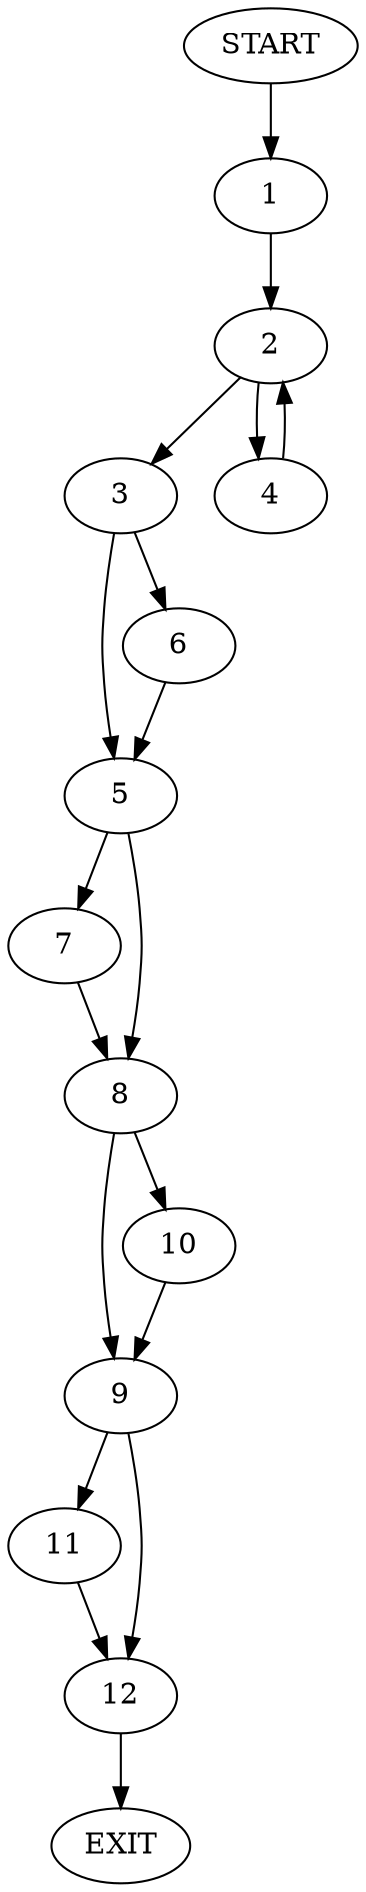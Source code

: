 digraph {
0 [label="START"]
13 [label="EXIT"]
0 -> 1
1 -> 2
2 -> 3
2 -> 4
3 -> 5
3 -> 6
4 -> 2
6 -> 5
5 -> 7
5 -> 8
8 -> 9
8 -> 10
7 -> 8
9 -> 11
9 -> 12
10 -> 9
12 -> 13
11 -> 12
}
